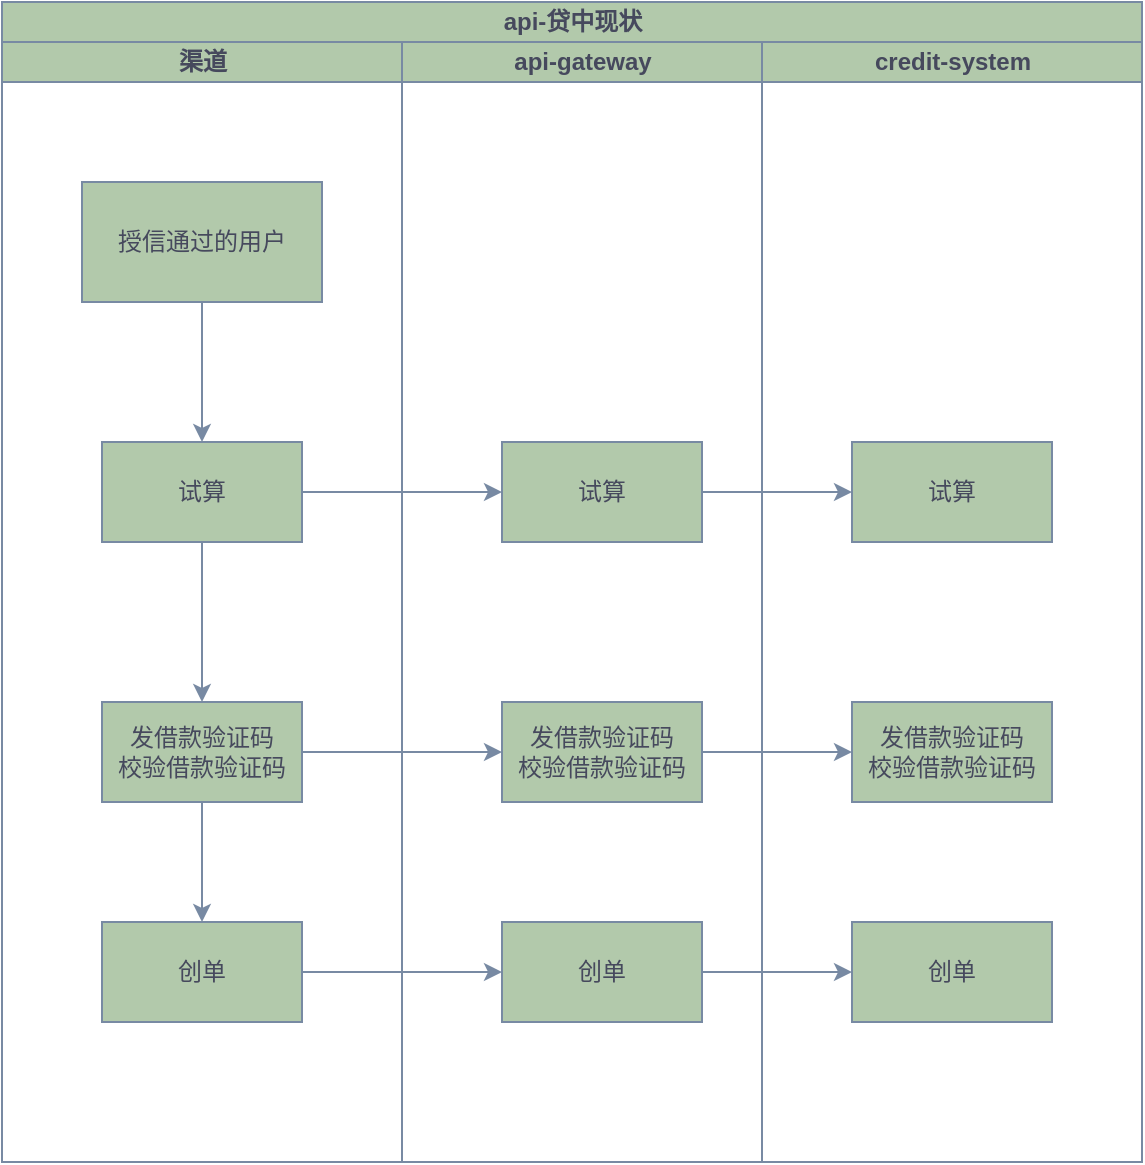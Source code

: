 <mxfile version="24.3.1" type="github">
  <diagram name="第 1 页" id="iLifK-rauTn3iNlWPUOp">
    <mxGraphModel dx="1030" dy="625" grid="1" gridSize="10" guides="1" tooltips="1" connect="1" arrows="1" fold="1" page="1" pageScale="1" pageWidth="827" pageHeight="1169" math="0" shadow="0">
      <root>
        <mxCell id="0" />
        <mxCell id="1" parent="0" />
        <mxCell id="htVR0sxyMQJQpNtqu7JO-1" value="api-贷中现状" style="swimlane;childLayout=stackLayout;resizeParent=1;resizeParentMax=0;startSize=20;html=1;labelBackgroundColor=none;fillColor=#B2C9AB;strokeColor=#788AA3;fontColor=#46495D;" vertex="1" parent="1">
          <mxGeometry x="150" y="160" width="570" height="580" as="geometry" />
        </mxCell>
        <mxCell id="htVR0sxyMQJQpNtqu7JO-2" value="渠道" style="swimlane;startSize=20;html=1;labelBackgroundColor=none;fillColor=#B2C9AB;strokeColor=#788AA3;fontColor=#46495D;" vertex="1" parent="htVR0sxyMQJQpNtqu7JO-1">
          <mxGeometry y="20" width="200" height="560" as="geometry" />
        </mxCell>
        <mxCell id="htVR0sxyMQJQpNtqu7JO-9" value="" style="edgeStyle=orthogonalEdgeStyle;rounded=0;orthogonalLoop=1;jettySize=auto;html=1;strokeColor=#788AA3;fontColor=#46495D;fillColor=#B2C9AB;entryX=0.5;entryY=0;entryDx=0;entryDy=0;" edge="1" parent="htVR0sxyMQJQpNtqu7JO-2" source="htVR0sxyMQJQpNtqu7JO-6" target="htVR0sxyMQJQpNtqu7JO-10">
          <mxGeometry relative="1" as="geometry">
            <mxPoint x="100" y="190" as="targetPoint" />
          </mxGeometry>
        </mxCell>
        <mxCell id="htVR0sxyMQJQpNtqu7JO-6" value="授信通过的用户" style="rounded=0;whiteSpace=wrap;html=1;strokeColor=#788AA3;fontColor=#46495D;fillColor=#B2C9AB;" vertex="1" parent="htVR0sxyMQJQpNtqu7JO-2">
          <mxGeometry x="40" y="70" width="120" height="60" as="geometry" />
        </mxCell>
        <mxCell id="htVR0sxyMQJQpNtqu7JO-15" value="" style="edgeStyle=orthogonalEdgeStyle;rounded=0;orthogonalLoop=1;jettySize=auto;html=1;strokeColor=#788AA3;fontColor=#46495D;fillColor=#B2C9AB;" edge="1" parent="htVR0sxyMQJQpNtqu7JO-2" source="htVR0sxyMQJQpNtqu7JO-10" target="htVR0sxyMQJQpNtqu7JO-14">
          <mxGeometry relative="1" as="geometry" />
        </mxCell>
        <mxCell id="htVR0sxyMQJQpNtqu7JO-10" value="试算" style="rounded=0;whiteSpace=wrap;html=1;strokeColor=#788AA3;fontColor=#46495D;fillColor=#B2C9AB;" vertex="1" parent="htVR0sxyMQJQpNtqu7JO-2">
          <mxGeometry x="50" y="200" width="100" height="50" as="geometry" />
        </mxCell>
        <mxCell id="htVR0sxyMQJQpNtqu7JO-25" style="edgeStyle=orthogonalEdgeStyle;rounded=0;orthogonalLoop=1;jettySize=auto;html=1;entryX=0.5;entryY=0;entryDx=0;entryDy=0;strokeColor=#788AA3;fontColor=#46495D;fillColor=#B2C9AB;" edge="1" parent="htVR0sxyMQJQpNtqu7JO-2" source="htVR0sxyMQJQpNtqu7JO-14" target="htVR0sxyMQJQpNtqu7JO-20">
          <mxGeometry relative="1" as="geometry" />
        </mxCell>
        <mxCell id="htVR0sxyMQJQpNtqu7JO-14" value="发借款验证码&lt;div&gt;校验借款验证码&lt;/div&gt;" style="rounded=0;whiteSpace=wrap;html=1;strokeColor=#788AA3;fontColor=#46495D;fillColor=#B2C9AB;" vertex="1" parent="htVR0sxyMQJQpNtqu7JO-2">
          <mxGeometry x="50" y="330" width="100" height="50" as="geometry" />
        </mxCell>
        <mxCell id="htVR0sxyMQJQpNtqu7JO-20" value="创单" style="rounded=0;whiteSpace=wrap;html=1;strokeColor=#788AA3;fontColor=#46495D;fillColor=#B2C9AB;" vertex="1" parent="htVR0sxyMQJQpNtqu7JO-2">
          <mxGeometry x="50" y="440" width="100" height="50" as="geometry" />
        </mxCell>
        <mxCell id="htVR0sxyMQJQpNtqu7JO-3" value="api-gateway" style="swimlane;startSize=20;html=1;labelBackgroundColor=none;fillColor=#B2C9AB;strokeColor=#788AA3;fontColor=#46495D;" vertex="1" parent="htVR0sxyMQJQpNtqu7JO-1">
          <mxGeometry x="200" y="20" width="180" height="560" as="geometry" />
        </mxCell>
        <mxCell id="htVR0sxyMQJQpNtqu7JO-7" value="试算" style="rounded=0;whiteSpace=wrap;html=1;strokeColor=#788AA3;fontColor=#46495D;fillColor=#B2C9AB;" vertex="1" parent="htVR0sxyMQJQpNtqu7JO-3">
          <mxGeometry x="50" y="200" width="100" height="50" as="geometry" />
        </mxCell>
        <mxCell id="htVR0sxyMQJQpNtqu7JO-16" value="发借款验证码&lt;div&gt;校验借款验证码&lt;/div&gt;" style="rounded=0;whiteSpace=wrap;html=1;strokeColor=#788AA3;fontColor=#46495D;fillColor=#B2C9AB;" vertex="1" parent="htVR0sxyMQJQpNtqu7JO-3">
          <mxGeometry x="50" y="330" width="100" height="50" as="geometry" />
        </mxCell>
        <mxCell id="htVR0sxyMQJQpNtqu7JO-21" value="创单" style="rounded=0;whiteSpace=wrap;html=1;strokeColor=#788AA3;fontColor=#46495D;fillColor=#B2C9AB;" vertex="1" parent="htVR0sxyMQJQpNtqu7JO-3">
          <mxGeometry x="50" y="440" width="100" height="50" as="geometry" />
        </mxCell>
        <mxCell id="htVR0sxyMQJQpNtqu7JO-4" value="credit-system" style="swimlane;startSize=20;html=1;labelBackgroundColor=none;fillColor=#B2C9AB;strokeColor=#788AA3;fontColor=#46495D;" vertex="1" parent="htVR0sxyMQJQpNtqu7JO-1">
          <mxGeometry x="380" y="20" width="190" height="560" as="geometry" />
        </mxCell>
        <mxCell id="htVR0sxyMQJQpNtqu7JO-11" value="试算" style="rounded=0;whiteSpace=wrap;html=1;strokeColor=#788AA3;fontColor=#46495D;fillColor=#B2C9AB;" vertex="1" parent="htVR0sxyMQJQpNtqu7JO-4">
          <mxGeometry x="45" y="200" width="100" height="50" as="geometry" />
        </mxCell>
        <mxCell id="htVR0sxyMQJQpNtqu7JO-17" value="发借款验证码&lt;div&gt;校验借款验证码&lt;/div&gt;" style="rounded=0;whiteSpace=wrap;html=1;strokeColor=#788AA3;fontColor=#46495D;fillColor=#B2C9AB;" vertex="1" parent="htVR0sxyMQJQpNtqu7JO-4">
          <mxGeometry x="45" y="330" width="100" height="50" as="geometry" />
        </mxCell>
        <mxCell id="htVR0sxyMQJQpNtqu7JO-22" value="创单" style="rounded=0;whiteSpace=wrap;html=1;strokeColor=#788AA3;fontColor=#46495D;fillColor=#B2C9AB;" vertex="1" parent="htVR0sxyMQJQpNtqu7JO-4">
          <mxGeometry x="45" y="440" width="100" height="50" as="geometry" />
        </mxCell>
        <mxCell id="htVR0sxyMQJQpNtqu7JO-12" style="edgeStyle=orthogonalEdgeStyle;rounded=0;orthogonalLoop=1;jettySize=auto;html=1;entryX=0;entryY=0.5;entryDx=0;entryDy=0;strokeColor=#788AA3;fontColor=#46495D;fillColor=#B2C9AB;" edge="1" parent="htVR0sxyMQJQpNtqu7JO-1" source="htVR0sxyMQJQpNtqu7JO-10" target="htVR0sxyMQJQpNtqu7JO-7">
          <mxGeometry relative="1" as="geometry" />
        </mxCell>
        <mxCell id="htVR0sxyMQJQpNtqu7JO-13" style="edgeStyle=orthogonalEdgeStyle;rounded=0;orthogonalLoop=1;jettySize=auto;html=1;entryX=0;entryY=0.5;entryDx=0;entryDy=0;strokeColor=#788AA3;fontColor=#46495D;fillColor=#B2C9AB;" edge="1" parent="htVR0sxyMQJQpNtqu7JO-1" source="htVR0sxyMQJQpNtqu7JO-7" target="htVR0sxyMQJQpNtqu7JO-11">
          <mxGeometry relative="1" as="geometry" />
        </mxCell>
        <mxCell id="htVR0sxyMQJQpNtqu7JO-18" style="edgeStyle=orthogonalEdgeStyle;rounded=0;orthogonalLoop=1;jettySize=auto;html=1;entryX=0;entryY=0.5;entryDx=0;entryDy=0;strokeColor=#788AA3;fontColor=#46495D;fillColor=#B2C9AB;" edge="1" parent="htVR0sxyMQJQpNtqu7JO-1" source="htVR0sxyMQJQpNtqu7JO-14" target="htVR0sxyMQJQpNtqu7JO-16">
          <mxGeometry relative="1" as="geometry" />
        </mxCell>
        <mxCell id="htVR0sxyMQJQpNtqu7JO-19" style="edgeStyle=orthogonalEdgeStyle;rounded=0;orthogonalLoop=1;jettySize=auto;html=1;entryX=0;entryY=0.5;entryDx=0;entryDy=0;strokeColor=#788AA3;fontColor=#46495D;fillColor=#B2C9AB;" edge="1" parent="htVR0sxyMQJQpNtqu7JO-1" source="htVR0sxyMQJQpNtqu7JO-16" target="htVR0sxyMQJQpNtqu7JO-17">
          <mxGeometry relative="1" as="geometry" />
        </mxCell>
        <mxCell id="htVR0sxyMQJQpNtqu7JO-23" style="edgeStyle=orthogonalEdgeStyle;rounded=0;orthogonalLoop=1;jettySize=auto;html=1;entryX=0;entryY=0.5;entryDx=0;entryDy=0;strokeColor=#788AA3;fontColor=#46495D;fillColor=#B2C9AB;" edge="1" parent="htVR0sxyMQJQpNtqu7JO-1" source="htVR0sxyMQJQpNtqu7JO-20" target="htVR0sxyMQJQpNtqu7JO-21">
          <mxGeometry relative="1" as="geometry" />
        </mxCell>
        <mxCell id="htVR0sxyMQJQpNtqu7JO-24" style="edgeStyle=orthogonalEdgeStyle;rounded=0;orthogonalLoop=1;jettySize=auto;html=1;strokeColor=#788AA3;fontColor=#46495D;fillColor=#B2C9AB;" edge="1" parent="htVR0sxyMQJQpNtqu7JO-1" source="htVR0sxyMQJQpNtqu7JO-21" target="htVR0sxyMQJQpNtqu7JO-22">
          <mxGeometry relative="1" as="geometry" />
        </mxCell>
      </root>
    </mxGraphModel>
  </diagram>
</mxfile>

